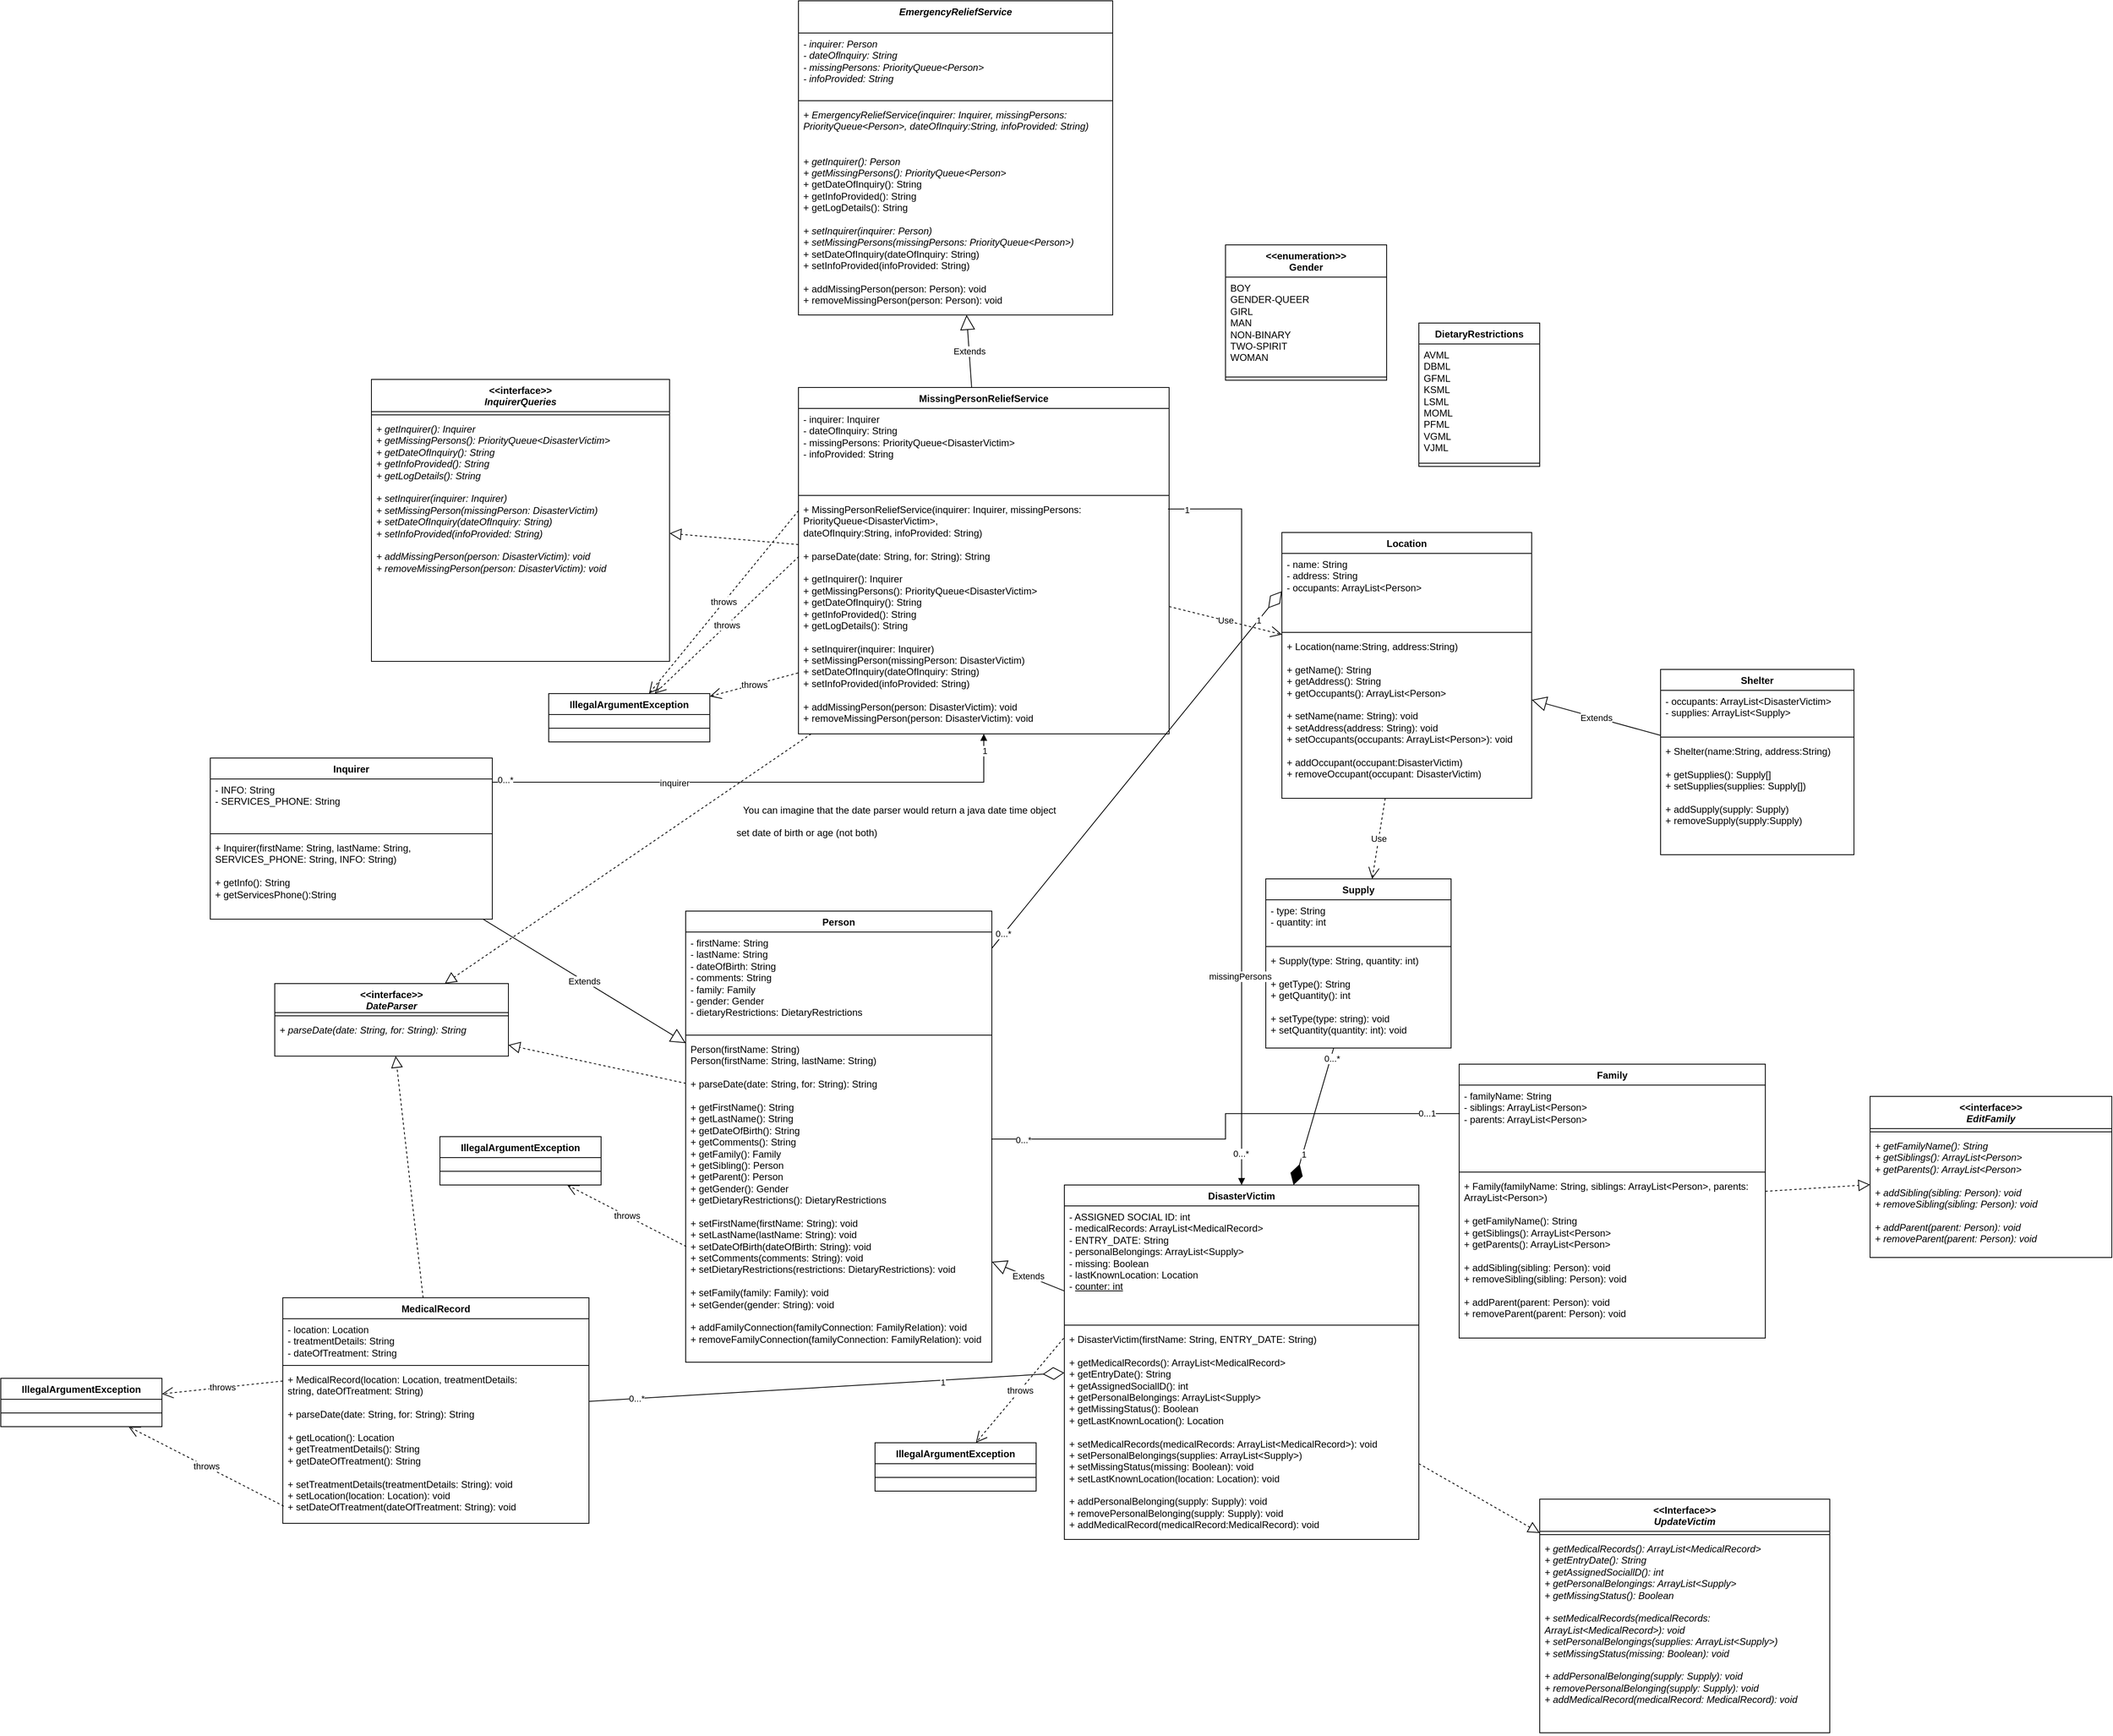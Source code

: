 <mxfile version="24.0.5" type="device">
  <diagram id="TzoWW7KKMy2ubQKhGPcB" name="Page-1">
    <mxGraphModel dx="1042" dy="3135" grid="1" gridSize="10" guides="1" tooltips="1" connect="1" arrows="1" fold="1" page="1" pageScale="1" pageWidth="5000" pageHeight="2600" math="0" shadow="0">
      <root>
        <mxCell id="0" />
        <mxCell id="1" parent="0" />
        <mxCell id="U78_huqTYP2t_q-OurNE-1" value="Person" style="swimlane;fontStyle=1;align=center;verticalAlign=top;childLayout=stackLayout;horizontal=1;startSize=26;horizontalStack=0;resizeParent=1;resizeParentMax=0;resizeLast=0;collapsible=1;marginBottom=0;whiteSpace=wrap;html=1;" parent="1" vertex="1">
          <mxGeometry x="1490" y="-1210" width="380" height="560" as="geometry" />
        </mxCell>
        <mxCell id="U78_huqTYP2t_q-OurNE-2" value="- firstName: String&lt;div&gt;- lastName: String&lt;/div&gt;&lt;div&gt;- dateOfBirth: String&lt;/div&gt;&lt;div&gt;- comments: String&lt;/div&gt;&lt;div&gt;&lt;div&gt;&lt;span style=&quot;background-color: initial;&quot;&gt;- family: Family&lt;/span&gt;&lt;/div&gt;&lt;div&gt;&lt;span style=&quot;background-color: initial;&quot;&gt;- gender: Gender&lt;/span&gt;&lt;/div&gt;&lt;/div&gt;&lt;div&gt;&lt;span style=&quot;background-color: initial;&quot;&gt;- dietaryRestrictions: DietaryRestrictions&lt;/span&gt;&lt;/div&gt;" style="text;strokeColor=none;fillColor=none;align=left;verticalAlign=top;spacingLeft=4;spacingRight=4;overflow=hidden;rotatable=0;points=[[0,0.5],[1,0.5]];portConstraint=eastwest;whiteSpace=wrap;html=1;" parent="U78_huqTYP2t_q-OurNE-1" vertex="1">
          <mxGeometry y="26" width="380" height="124" as="geometry" />
        </mxCell>
        <mxCell id="U78_huqTYP2t_q-OurNE-3" value="" style="line;strokeWidth=1;fillColor=none;align=left;verticalAlign=middle;spacingTop=-1;spacingLeft=3;spacingRight=3;rotatable=0;labelPosition=right;points=[];portConstraint=eastwest;strokeColor=inherit;" parent="U78_huqTYP2t_q-OurNE-1" vertex="1">
          <mxGeometry y="150" width="380" height="8" as="geometry" />
        </mxCell>
        <mxCell id="U78_huqTYP2t_q-OurNE-4" value="&lt;div&gt;&lt;span style=&quot;background-color: initial;&quot;&gt;Person(firstName: String)&lt;/span&gt;&lt;/div&gt;&lt;div&gt;&lt;span style=&quot;background-color: initial;&quot;&gt;Person(firstName: String, lastName: String)&lt;/span&gt;&lt;/div&gt;&lt;div&gt;&lt;span style=&quot;background-color: initial;&quot;&gt;&lt;br&gt;&lt;/span&gt;&lt;/div&gt;&lt;div&gt;&lt;span style=&quot;background-color: initial;&quot;&gt;+ parseDate(date: String, for: String): String&lt;/span&gt;&lt;/div&gt;&lt;div&gt;&lt;span style=&quot;background-color: initial;&quot;&gt;&lt;br&gt;&lt;/span&gt;&lt;/div&gt;&lt;div&gt;&lt;span style=&quot;background-color: initial;&quot;&gt;+ getFirstName(): String&lt;/span&gt;&lt;br&gt;&lt;/div&gt;&lt;div&gt;+ getLastName(): String&lt;/div&gt;&lt;div&gt;+ getDateOfBirth(): String&lt;/div&gt;&lt;div&gt;+ getComments(): String&lt;/div&gt;&lt;div&gt;+ getFamily(): Family&lt;/div&gt;&lt;div&gt;+ getSibling(): Person&lt;/div&gt;&lt;div&gt;+ getParent(): Person&lt;/div&gt;&lt;div&gt;&lt;span style=&quot;background-color: initial;&quot;&gt;+ getGender(): Gender&lt;/span&gt;&lt;br&gt;&lt;/div&gt;&lt;div&gt;&lt;span style=&quot;background-color: initial;&quot;&gt;+ getDietaryRestrictions(): DietaryRestrictions&lt;/span&gt;&lt;/div&gt;&lt;div&gt;&lt;span style=&quot;background-color: initial;&quot;&gt;&lt;br&gt;&lt;/span&gt;&lt;/div&gt;&lt;div&gt;+ setFirstName(firstName: String): void&lt;/div&gt;&lt;div&gt;+ setLastName(lastName: String): void&lt;/div&gt;&lt;div&gt;+ setDateOfBirth(dateOfBirth: String): void&lt;/div&gt;&lt;div&gt;+ setComments(comments: String): void&lt;/div&gt;&lt;div&gt;+ setDietaryRestrictions(restrictions: DietaryRestrictions): void&lt;/div&gt;&lt;div&gt;&lt;br&gt;&lt;/div&gt;&lt;div&gt;+ setFamily(family: Family): void&lt;/div&gt;&lt;div&gt;+ setGender(gender: String): void&lt;/div&gt;&lt;div&gt;&lt;br&gt;&lt;/div&gt;&lt;div&gt;+ addFamiIyConnection(famiIyConnection: FamilyReIation): void&lt;/div&gt;&lt;div&gt;+ removeFamilyConnection(familyConnection: FamilyRelation): void&lt;/div&gt;&lt;div&gt;&lt;br&gt;&lt;/div&gt;" style="text;strokeColor=none;fillColor=none;align=left;verticalAlign=top;spacingLeft=4;spacingRight=4;overflow=hidden;rotatable=0;points=[[0,0.5],[1,0.5]];portConstraint=eastwest;whiteSpace=wrap;html=1;" parent="U78_huqTYP2t_q-OurNE-1" vertex="1">
          <mxGeometry y="158" width="380" height="402" as="geometry" />
        </mxCell>
        <mxCell id="U78_huqTYP2t_q-OurNE-5" value="DisasterVictim" style="swimlane;fontStyle=1;align=center;verticalAlign=top;childLayout=stackLayout;horizontal=1;startSize=26;horizontalStack=0;resizeParent=1;resizeParentMax=0;resizeLast=0;collapsible=1;marginBottom=0;whiteSpace=wrap;html=1;" parent="1" vertex="1">
          <mxGeometry x="1960" y="-870" width="440" height="440" as="geometry" />
        </mxCell>
        <mxCell id="U78_huqTYP2t_q-OurNE-6" value="&lt;div&gt;&lt;span style=&quot;background-color: initial;&quot;&gt;- ASSIGNED SOCIAL ID: int&lt;/span&gt;&lt;br&gt;&lt;/div&gt;&lt;div&gt;- medicalRecords: ArrayList&amp;lt;MedicalRecord&amp;gt;&lt;/div&gt;&lt;div&gt;&lt;span style=&quot;background-color: initial;&quot;&gt;- ENTRY_DATE: String&lt;/span&gt;&lt;br&gt;&lt;/div&gt;&lt;div&gt;- personalBelongings: ArrayList&amp;lt;Supply&amp;gt;&lt;/div&gt;&lt;div&gt;&lt;span style=&quot;background-color: initial;&quot;&gt;- missing: Boolean&lt;/span&gt;&lt;br&gt;&lt;/div&gt;&lt;div&gt;&lt;span style=&quot;background-color: initial;&quot;&gt;- lastKnownLocation: Location&lt;/span&gt;&lt;/div&gt;&lt;div&gt;-&amp;nbsp;&lt;u&gt;counter: int&lt;/u&gt;&lt;/div&gt;" style="text;strokeColor=none;fillColor=none;align=left;verticalAlign=top;spacingLeft=4;spacingRight=4;overflow=hidden;rotatable=0;points=[[0,0.5],[1,0.5]];portConstraint=eastwest;whiteSpace=wrap;html=1;" parent="U78_huqTYP2t_q-OurNE-5" vertex="1">
          <mxGeometry y="26" width="440" height="144" as="geometry" />
        </mxCell>
        <mxCell id="U78_huqTYP2t_q-OurNE-7" value="" style="line;strokeWidth=1;fillColor=none;align=left;verticalAlign=middle;spacingTop=-1;spacingLeft=3;spacingRight=3;rotatable=0;labelPosition=right;points=[];portConstraint=eastwest;strokeColor=inherit;" parent="U78_huqTYP2t_q-OurNE-5" vertex="1">
          <mxGeometry y="170" width="440" height="8" as="geometry" />
        </mxCell>
        <mxCell id="U78_huqTYP2t_q-OurNE-8" value="&lt;div&gt;+ DisasterVictim(firstName: String, ENTRY_DATE: String)&lt;/div&gt;&lt;div&gt;&lt;br&gt;&lt;/div&gt;&lt;div&gt;&lt;div&gt;&lt;span style=&quot;background-color: initial;&quot;&gt;+ getMedicalRecords(): ArrayList&amp;lt;MedicalRecord&amp;gt;&lt;/span&gt;&lt;br&gt;&lt;/div&gt;&lt;div&gt;&lt;div&gt;+ getEntryDate(): String&lt;/div&gt;&lt;div&gt;+ getAssignedSociallD(): int&lt;/div&gt;&lt;div&gt;+ getPersonalBelongings: ArrayList&amp;lt;Supply&amp;gt;&lt;/div&gt;&lt;/div&gt;&lt;div&gt;&lt;div&gt;+ getMissingStatus(): Boolean&lt;/div&gt;&lt;div&gt;+ getLastKnownLocation(): Location&lt;/div&gt;&lt;div&gt;&lt;/div&gt;&lt;div&gt;&lt;br&gt;&lt;/div&gt;&lt;div&gt;+ setMedicalRecords(medicalRecords: ArrayList&amp;lt;MedicalRecord&amp;gt;): void&lt;/div&gt;&lt;div&gt;+ setPersonalBelongings(supplies: ArrayList&amp;lt;Supply&amp;gt;)&lt;/div&gt;&lt;/div&gt;&lt;div&gt;+ setMissingStatus(missing: Boolean): void&lt;br&gt;&lt;/div&gt;&lt;div&gt;+ setLastKnownLocation(location: Location): void&lt;/div&gt;&lt;div&gt;&lt;br&gt;&lt;/div&gt;&lt;div&gt;&lt;div&gt;+ addPersonalBelonging(supply: Supply): void&lt;/div&gt;&lt;div&gt;+ removePersonalBelonging(supply: Supply): void&lt;/div&gt;&lt;/div&gt;&lt;div&gt;+ addMedicalRecord(medicalRecord:MedicalRecord): void&lt;br&gt;&lt;/div&gt;&lt;div&gt;&lt;br&gt;&lt;/div&gt;&lt;/div&gt;" style="text;strokeColor=none;fillColor=none;align=left;verticalAlign=top;spacingLeft=4;spacingRight=4;overflow=hidden;rotatable=0;points=[[0,0.5],[1,0.5]];portConstraint=eastwest;whiteSpace=wrap;html=1;" parent="U78_huqTYP2t_q-OurNE-5" vertex="1">
          <mxGeometry y="178" width="440" height="262" as="geometry" />
        </mxCell>
        <mxCell id="U78_huqTYP2t_q-OurNE-9" value="Inquirer" style="swimlane;fontStyle=1;align=center;verticalAlign=top;childLayout=stackLayout;horizontal=1;startSize=26;horizontalStack=0;resizeParent=1;resizeParentMax=0;resizeLast=0;collapsible=1;marginBottom=0;whiteSpace=wrap;html=1;" parent="1" vertex="1">
          <mxGeometry x="900" y="-1400" width="350" height="200" as="geometry" />
        </mxCell>
        <mxCell id="U78_huqTYP2t_q-OurNE-10" value="- INFO: String&lt;div&gt;- SERVICES_PHONE: String&lt;/div&gt;" style="text;strokeColor=none;fillColor=none;align=left;verticalAlign=top;spacingLeft=4;spacingRight=4;overflow=hidden;rotatable=0;points=[[0,0.5],[1,0.5]];portConstraint=eastwest;whiteSpace=wrap;html=1;" parent="U78_huqTYP2t_q-OurNE-9" vertex="1">
          <mxGeometry y="26" width="350" height="64" as="geometry" />
        </mxCell>
        <mxCell id="U78_huqTYP2t_q-OurNE-11" value="" style="line;strokeWidth=1;fillColor=none;align=left;verticalAlign=middle;spacingTop=-1;spacingLeft=3;spacingRight=3;rotatable=0;labelPosition=right;points=[];portConstraint=eastwest;strokeColor=inherit;" parent="U78_huqTYP2t_q-OurNE-9" vertex="1">
          <mxGeometry y="90" width="350" height="8" as="geometry" />
        </mxCell>
        <mxCell id="U78_huqTYP2t_q-OurNE-12" value="&lt;div&gt;+ Inquirer(firstName: String, lastName: String, SERVICES_PHONE: String, INFO: String)&lt;/div&gt;&lt;div&gt;&lt;br&gt;&lt;/div&gt;&lt;div&gt;+ getInfo(): String&lt;/div&gt;&lt;div&gt;+ getServicesPhone():String&lt;/div&gt;" style="text;strokeColor=none;fillColor=none;align=left;verticalAlign=top;spacingLeft=4;spacingRight=4;overflow=hidden;rotatable=0;points=[[0,0.5],[1,0.5]];portConstraint=eastwest;whiteSpace=wrap;html=1;" parent="U78_huqTYP2t_q-OurNE-9" vertex="1">
          <mxGeometry y="98" width="350" height="102" as="geometry" />
        </mxCell>
        <mxCell id="U78_huqTYP2t_q-OurNE-13" value="Location" style="swimlane;fontStyle=1;align=center;verticalAlign=top;childLayout=stackLayout;horizontal=1;startSize=26;horizontalStack=0;resizeParent=1;resizeParentMax=0;resizeLast=0;collapsible=1;marginBottom=0;whiteSpace=wrap;html=1;" parent="1" vertex="1">
          <mxGeometry x="2230" y="-1680" width="310" height="330" as="geometry" />
        </mxCell>
        <mxCell id="U78_huqTYP2t_q-OurNE-14" value="&lt;div&gt;- name: String&lt;/div&gt;&lt;div&gt;- address: String&lt;/div&gt;&lt;div&gt;- occupants: ArrayList&amp;lt;Person&amp;gt;&lt;/div&gt;&lt;div&gt;&lt;br&gt;&lt;/div&gt;" style="text;strokeColor=none;fillColor=none;align=left;verticalAlign=top;spacingLeft=4;spacingRight=4;overflow=hidden;rotatable=0;points=[[0,0.5],[1,0.5]];portConstraint=eastwest;whiteSpace=wrap;html=1;" parent="U78_huqTYP2t_q-OurNE-13" vertex="1">
          <mxGeometry y="26" width="310" height="94" as="geometry" />
        </mxCell>
        <mxCell id="U78_huqTYP2t_q-OurNE-15" value="" style="line;strokeWidth=1;fillColor=none;align=left;verticalAlign=middle;spacingTop=-1;spacingLeft=3;spacingRight=3;rotatable=0;labelPosition=right;points=[];portConstraint=eastwest;strokeColor=inherit;" parent="U78_huqTYP2t_q-OurNE-13" vertex="1">
          <mxGeometry y="120" width="310" height="8" as="geometry" />
        </mxCell>
        <mxCell id="U78_huqTYP2t_q-OurNE-16" value="+ Location(name:String, address:String)&lt;div&gt;&lt;br&gt;+ getName(): String&lt;/div&gt;&lt;div&gt;+ getAddress(): String&lt;/div&gt;&lt;div&gt;+ getOccupants(): ArrayList&amp;lt;Person&amp;gt;&lt;/div&gt;&lt;div&gt;&lt;br&gt;+ setName(name: String): void&lt;br&gt;+ setAddress(address: String): void&lt;br&gt;+ setOccupants(occupants: ArrayList&amp;lt;Person&amp;gt;): void&lt;/div&gt;&lt;div&gt;&lt;br&gt;+ addOccupant(occupant:DisasterVictim)&lt;br&gt;+ removeOccupant(occupant: DisasterVictim)&lt;br&gt;&lt;br&gt;&lt;/div&gt;" style="text;strokeColor=none;fillColor=none;align=left;verticalAlign=top;spacingLeft=4;spacingRight=4;overflow=hidden;rotatable=0;points=[[0,0.5],[1,0.5]];portConstraint=eastwest;whiteSpace=wrap;html=1;" parent="U78_huqTYP2t_q-OurNE-13" vertex="1">
          <mxGeometry y="128" width="310" height="202" as="geometry" />
        </mxCell>
        <mxCell id="U78_huqTYP2t_q-OurNE-17" value="Shelter" style="swimlane;fontStyle=1;align=center;verticalAlign=top;childLayout=stackLayout;horizontal=1;startSize=26;horizontalStack=0;resizeParent=1;resizeParentMax=0;resizeLast=0;collapsible=1;marginBottom=0;whiteSpace=wrap;html=1;" parent="1" vertex="1">
          <mxGeometry x="2700" y="-1510" width="240" height="230" as="geometry" />
        </mxCell>
        <mxCell id="U78_huqTYP2t_q-OurNE-18" value="- occupants: ArrayList&amp;lt;DisasterVictim&amp;gt;&lt;div&gt;- supplies: ArrayList&amp;lt;Supply&amp;gt;&lt;br&gt;&lt;/div&gt;" style="text;strokeColor=none;fillColor=none;align=left;verticalAlign=top;spacingLeft=4;spacingRight=4;overflow=hidden;rotatable=0;points=[[0,0.5],[1,0.5]];portConstraint=eastwest;whiteSpace=wrap;html=1;" parent="U78_huqTYP2t_q-OurNE-17" vertex="1">
          <mxGeometry y="26" width="240" height="54" as="geometry" />
        </mxCell>
        <mxCell id="U78_huqTYP2t_q-OurNE-19" value="" style="line;strokeWidth=1;fillColor=none;align=left;verticalAlign=middle;spacingTop=-1;spacingLeft=3;spacingRight=3;rotatable=0;labelPosition=right;points=[];portConstraint=eastwest;strokeColor=inherit;" parent="U78_huqTYP2t_q-OurNE-17" vertex="1">
          <mxGeometry y="80" width="240" height="8" as="geometry" />
        </mxCell>
        <mxCell id="U78_huqTYP2t_q-OurNE-20" value="&lt;div&gt;+ Shelter(&lt;span style=&quot;background-color: initial;&quot;&gt;name:String, address:String&lt;/span&gt;&lt;span style=&quot;background-color: initial;&quot;&gt;)&lt;/span&gt;&lt;/div&gt;&lt;div&gt;&lt;br&gt;&lt;/div&gt;+ getSupplies(): Supply[]&lt;br&gt;+ setSupplies(supplies: Supply[])&lt;div&gt;&lt;br&gt;&lt;/div&gt;&lt;div&gt;+ addSupply(supply: Supply)&lt;br&gt;+ removeSupply(supply:Supply)&lt;br&gt;&lt;/div&gt;" style="text;strokeColor=none;fillColor=none;align=left;verticalAlign=top;spacingLeft=4;spacingRight=4;overflow=hidden;rotatable=0;points=[[0,0.5],[1,0.5]];portConstraint=eastwest;whiteSpace=wrap;html=1;" parent="U78_huqTYP2t_q-OurNE-17" vertex="1">
          <mxGeometry y="88" width="240" height="142" as="geometry" />
        </mxCell>
        <mxCell id="U78_huqTYP2t_q-OurNE-21" value="Extends" style="endArrow=block;endSize=16;endFill=0;html=1;rounded=0;" parent="1" source="U78_huqTYP2t_q-OurNE-5" target="U78_huqTYP2t_q-OurNE-4" edge="1">
          <mxGeometry width="160" relative="1" as="geometry">
            <mxPoint x="2160" y="-560" as="sourcePoint" />
            <mxPoint x="2120" y="-660" as="targetPoint" />
          </mxGeometry>
        </mxCell>
        <mxCell id="U78_huqTYP2t_q-OurNE-22" value="Extends" style="endArrow=block;endSize=16;endFill=0;html=1;rounded=0;" parent="1" source="U78_huqTYP2t_q-OurNE-9" target="U78_huqTYP2t_q-OurNE-1" edge="1">
          <mxGeometry width="160" relative="1" as="geometry">
            <mxPoint x="1740" y="-1144" as="sourcePoint" />
            <mxPoint x="2060" y="-1210" as="targetPoint" />
          </mxGeometry>
        </mxCell>
        <mxCell id="U78_huqTYP2t_q-OurNE-23" value="Extends" style="endArrow=block;endSize=16;endFill=0;html=1;rounded=0;" parent="1" source="U78_huqTYP2t_q-OurNE-17" target="U78_huqTYP2t_q-OurNE-13" edge="1">
          <mxGeometry width="160" relative="1" as="geometry">
            <mxPoint x="2719.5" y="-1250" as="sourcePoint" />
            <mxPoint x="2719.5" y="-1330" as="targetPoint" />
          </mxGeometry>
        </mxCell>
        <mxCell id="U78_huqTYP2t_q-OurNE-24" value="&lt;div&gt;&amp;lt;&amp;lt;enumeration&amp;gt;&amp;gt;&lt;/div&gt;Gender" style="swimlane;fontStyle=1;align=center;verticalAlign=top;childLayout=stackLayout;horizontal=1;startSize=40;horizontalStack=0;resizeParent=1;resizeParentMax=0;resizeLast=0;collapsible=1;marginBottom=0;whiteSpace=wrap;html=1;" parent="1" vertex="1">
          <mxGeometry x="2160" y="-2037" width="200" height="168" as="geometry">
            <mxRectangle x="290" y="-320" width="140" height="40" as="alternateBounds" />
          </mxGeometry>
        </mxCell>
        <mxCell id="U78_huqTYP2t_q-OurNE-25" value="&lt;div&gt;&lt;span style=&quot;background-color: initial;&quot;&gt;BOY&lt;/span&gt;&lt;br&gt;&lt;/div&gt;&lt;div&gt;GENDER-QUEER&lt;/div&gt;&lt;div&gt;GIRL&lt;/div&gt;&lt;div&gt;MAN&lt;/div&gt;&lt;div&gt;NON-BINARY&lt;/div&gt;&lt;div&gt;TWO-SPIRIT&lt;/div&gt;&lt;div&gt;WOMAN&lt;/div&gt;" style="text;strokeColor=none;fillColor=none;align=left;verticalAlign=top;spacingLeft=4;spacingRight=4;overflow=hidden;rotatable=0;points=[[0,0.5],[1,0.5]];portConstraint=eastwest;whiteSpace=wrap;html=1;" parent="U78_huqTYP2t_q-OurNE-24" vertex="1">
          <mxGeometry y="40" width="200" height="120" as="geometry" />
        </mxCell>
        <mxCell id="U78_huqTYP2t_q-OurNE-26" value="" style="line;strokeWidth=1;fillColor=none;align=left;verticalAlign=middle;spacingTop=-1;spacingLeft=3;spacingRight=3;rotatable=0;labelPosition=right;points=[];portConstraint=eastwest;strokeColor=inherit;" parent="U78_huqTYP2t_q-OurNE-24" vertex="1">
          <mxGeometry y="160" width="200" height="8" as="geometry" />
        </mxCell>
        <mxCell id="U78_huqTYP2t_q-OurNE-28" value="DietaryRestrictions" style="swimlane;fontStyle=1;align=center;verticalAlign=top;childLayout=stackLayout;horizontal=1;startSize=26;horizontalStack=0;resizeParent=1;resizeParentMax=0;resizeLast=0;collapsible=1;marginBottom=0;whiteSpace=wrap;html=1;" parent="1" vertex="1">
          <mxGeometry x="2400" y="-1940" width="150" height="178" as="geometry" />
        </mxCell>
        <mxCell id="U78_huqTYP2t_q-OurNE-29" value=" AVML&lt;br&gt;DBML&lt;br&gt;GFML&lt;br&gt;KSML&lt;br&gt;LSML&lt;br&gt;MOML&lt;br&gt;PFML&lt;br&gt;VGML&lt;br&gt;VJML" style="text;strokeColor=none;fillColor=none;align=left;verticalAlign=top;spacingLeft=4;spacingRight=4;overflow=hidden;rotatable=0;points=[[0,0.5],[1,0.5]];portConstraint=eastwest;whiteSpace=wrap;html=1;" parent="U78_huqTYP2t_q-OurNE-28" vertex="1">
          <mxGeometry y="26" width="150" height="144" as="geometry" />
        </mxCell>
        <mxCell id="U78_huqTYP2t_q-OurNE-30" value="" style="line;strokeWidth=1;fillColor=none;align=left;verticalAlign=middle;spacingTop=-1;spacingLeft=3;spacingRight=3;rotatable=0;labelPosition=right;points=[];portConstraint=eastwest;strokeColor=inherit;" parent="U78_huqTYP2t_q-OurNE-28" vertex="1">
          <mxGeometry y="170" width="150" height="8" as="geometry" />
        </mxCell>
        <mxCell id="U78_huqTYP2t_q-OurNE-32" value="&lt;div&gt;&lt;i style=&quot;background-color: initial;&quot;&gt;EmergencyReliefService&lt;/i&gt;&lt;br&gt;&lt;/div&gt;" style="swimlane;fontStyle=1;align=center;verticalAlign=top;childLayout=stackLayout;horizontal=1;startSize=40;horizontalStack=0;resizeParent=1;resizeParentMax=0;resizeLast=0;collapsible=1;marginBottom=0;whiteSpace=wrap;html=1;" parent="1" vertex="1">
          <mxGeometry x="1630" y="-2340" width="390" height="390" as="geometry" />
        </mxCell>
        <mxCell id="U78_huqTYP2t_q-OurNE-33" value="&lt;div&gt;&lt;i&gt;- inquirer: Person&lt;/i&gt;&lt;/div&gt;&lt;div&gt;&lt;i style=&quot;background-color: initial;&quot;&gt;- dateOflnquiry: String&lt;/i&gt;&lt;br&gt;&lt;/div&gt;&lt;div&gt;&lt;i style=&quot;background-color: initial;&quot;&gt;- missingPersons: PriorityQueue&amp;lt;Person&amp;gt;&lt;/i&gt;&lt;/div&gt;&lt;div&gt;&lt;i&gt;- infoProvided: String&lt;/i&gt;&lt;/div&gt;&lt;div&gt;&lt;br&gt;&lt;/div&gt;" style="text;strokeColor=none;fillColor=none;align=left;verticalAlign=top;spacingLeft=4;spacingRight=4;overflow=hidden;rotatable=0;points=[[0,0.5],[1,0.5]];portConstraint=eastwest;whiteSpace=wrap;html=1;" parent="U78_huqTYP2t_q-OurNE-32" vertex="1">
          <mxGeometry y="40" width="390" height="80" as="geometry" />
        </mxCell>
        <mxCell id="U78_huqTYP2t_q-OurNE-34" value="" style="line;strokeWidth=1;fillColor=none;align=left;verticalAlign=middle;spacingTop=-1;spacingLeft=3;spacingRight=3;rotatable=0;labelPosition=right;points=[];portConstraint=eastwest;strokeColor=inherit;" parent="U78_huqTYP2t_q-OurNE-32" vertex="1">
          <mxGeometry y="120" width="390" height="8" as="geometry" />
        </mxCell>
        <mxCell id="U78_huqTYP2t_q-OurNE-35" value="&lt;i&gt;+ EmergencyReliefService(inquirer: Inquirer, missingPersons: PriorityQueue&amp;lt;Person&amp;gt;, dateOfInquiry:String, infoProvided: String)&lt;/i&gt;&lt;div&gt;&lt;i&gt;&lt;br&gt;&lt;/i&gt;&lt;/div&gt;&lt;div&gt;&lt;i&gt;&lt;br&gt;+ getInquirer(): Person&lt;/i&gt;&lt;/div&gt;&lt;div&gt;&lt;i&gt;+ getMissingPersons(): PriorityQueue&amp;lt;Person&amp;gt;&lt;/i&gt;&lt;/div&gt;&lt;div&gt;+ getDateOfInquiry(): String&lt;br&gt;&lt;/div&gt;&lt;div&gt;+ getInfoProvided(): String&lt;br&gt;&lt;/div&gt;&lt;div&gt;+ getLogDetails(): String&lt;br&gt;&lt;/div&gt;&lt;div&gt;&lt;i&gt;&lt;br&gt;&lt;/i&gt;&lt;/div&gt;&lt;div&gt;&lt;i&gt;+ setInquirer(inquirer: Person)&lt;/i&gt;&lt;br&gt;&lt;i&gt;+ setMissingPersons(missingPersons: PriorityQueue&amp;lt;Person&amp;gt;)&lt;/i&gt;&lt;br&gt;+ setDateOfInquiry(dateOfInquiry: String)&lt;br&gt;+ setInfoProvided(infoProvided: String)&lt;/div&gt;&lt;div&gt;&lt;br&gt;&lt;/div&gt;&lt;div&gt;&lt;div&gt;+ addMissingPerson(person: Person): void&lt;/div&gt;&lt;div&gt;+ removeMissingPerson(person: Person): void&lt;/div&gt;&lt;/div&gt;" style="text;strokeColor=none;fillColor=none;align=left;verticalAlign=top;spacingLeft=4;spacingRight=4;overflow=hidden;rotatable=0;points=[[0,0.5],[1,0.5]];portConstraint=eastwest;whiteSpace=wrap;html=1;" parent="U78_huqTYP2t_q-OurNE-32" vertex="1">
          <mxGeometry y="128" width="390" height="262" as="geometry" />
        </mxCell>
        <mxCell id="U78_huqTYP2t_q-OurNE-36" value="MissingPersonReliefService" style="swimlane;fontStyle=1;align=center;verticalAlign=top;childLayout=stackLayout;horizontal=1;startSize=26;horizontalStack=0;resizeParent=1;resizeParentMax=0;resizeLast=0;collapsible=1;marginBottom=0;whiteSpace=wrap;html=1;" parent="1" vertex="1">
          <mxGeometry x="1630" y="-1860" width="460" height="430" as="geometry" />
        </mxCell>
        <mxCell id="U78_huqTYP2t_q-OurNE-37" value="&lt;div&gt;- inquirer: Inquirer&lt;/div&gt;&lt;div&gt;&lt;span style=&quot;background-color: initial;&quot;&gt;- dateOflnquiry: String&lt;/span&gt;&lt;br&gt;&lt;/div&gt;&lt;div&gt;&lt;span style=&quot;background-color: initial;&quot;&gt;- missingPersons: PriorityQueue&amp;lt;DisasterVictim&amp;gt;&lt;/span&gt;&lt;/div&gt;&lt;div&gt;- infoProvided: String&lt;/div&gt;" style="text;strokeColor=none;fillColor=none;align=left;verticalAlign=top;spacingLeft=4;spacingRight=4;overflow=hidden;rotatable=0;points=[[0,0.5],[1,0.5]];portConstraint=eastwest;whiteSpace=wrap;html=1;" parent="U78_huqTYP2t_q-OurNE-36" vertex="1">
          <mxGeometry y="26" width="460" height="104" as="geometry" />
        </mxCell>
        <mxCell id="U78_huqTYP2t_q-OurNE-38" value="" style="line;strokeWidth=1;fillColor=none;align=left;verticalAlign=middle;spacingTop=-1;spacingLeft=3;spacingRight=3;rotatable=0;labelPosition=right;points=[];portConstraint=eastwest;strokeColor=inherit;" parent="U78_huqTYP2t_q-OurNE-36" vertex="1">
          <mxGeometry y="130" width="460" height="8" as="geometry" />
        </mxCell>
        <mxCell id="U78_huqTYP2t_q-OurNE-39" value="+ MissingPersonReliefService(inquirer: Inquirer, missingPersons: PriorityQueue&amp;lt;DisasterVictim&amp;gt;,&lt;br&gt;dateOfInquiry:String, infoProvided: String)&lt;div&gt;&lt;br&gt;&lt;/div&gt;&lt;div&gt;+ parseDate(date: String, for: String): String&lt;/div&gt;&lt;div&gt;&lt;br&gt;+ getInquirer(): Inquirer&lt;/div&gt;&lt;div&gt;+ getMissingPersons(): PriorityQueue&amp;lt;DisasterVictim&amp;gt;&lt;/div&gt;&lt;div&gt;+ getDateOfInquiry(): String&lt;br&gt;&lt;/div&gt;&lt;div&gt;+ getInfoProvided(): String&lt;br&gt;&lt;/div&gt;&lt;div&gt;+ getLogDetails(): String&lt;br&gt;&lt;/div&gt;&lt;div&gt;&lt;br&gt;&lt;/div&gt;&lt;div&gt;+ setInquirer(inquirer: Inquirer)&lt;br&gt;+ setMissingPerson(missingPerson: DisasterVictim)&lt;br&gt;+ setDateOfInquiry(dateOfInquiry: String)&lt;br&gt;+ setInfoProvided(infoProvided: String)&lt;/div&gt;&lt;div&gt;&lt;br&gt;&lt;/div&gt;&lt;div&gt;+ addMissingPerson(person: DisasterVictim): void&lt;/div&gt;&lt;div&gt;+ removeMissingPerson(person: DisasterVictim): void&lt;/div&gt;" style="text;strokeColor=none;fillColor=none;align=left;verticalAlign=top;spacingLeft=4;spacingRight=4;overflow=hidden;rotatable=0;points=[[0,0.5],[1,0.5]];portConstraint=eastwest;whiteSpace=wrap;html=1;" parent="U78_huqTYP2t_q-OurNE-36" vertex="1">
          <mxGeometry y="138" width="460" height="292" as="geometry" />
        </mxCell>
        <mxCell id="U78_huqTYP2t_q-OurNE-40" value="" style="endArrow=block;dashed=1;endFill=0;endSize=12;html=1;rounded=0;" parent="1" source="U78_huqTYP2t_q-OurNE-36" target="U78_huqTYP2t_q-OurNE-66" edge="1">
          <mxGeometry width="160" relative="1" as="geometry">
            <mxPoint x="1550" y="-1730" as="sourcePoint" />
            <mxPoint x="1500" y="-1780" as="targetPoint" />
          </mxGeometry>
        </mxCell>
        <mxCell id="U78_huqTYP2t_q-OurNE-49" value="Family" style="swimlane;fontStyle=1;align=center;verticalAlign=top;childLayout=stackLayout;horizontal=1;startSize=26;horizontalStack=0;resizeParent=1;resizeParentMax=0;resizeLast=0;collapsible=1;marginBottom=0;whiteSpace=wrap;html=1;" parent="1" vertex="1">
          <mxGeometry x="2450" y="-1020" width="380" height="340" as="geometry" />
        </mxCell>
        <mxCell id="U78_huqTYP2t_q-OurNE-50" value="&lt;div&gt;- familyName: String&lt;/div&gt;&lt;div&gt;&lt;span style=&quot;background-color: initial;&quot;&gt;- siblings: ArrayList&amp;lt;Person&amp;gt;&lt;/span&gt;&lt;/div&gt;&lt;div&gt;&lt;span style=&quot;background-color: initial;&quot;&gt;- parents: ArrayList&amp;lt;Person&amp;gt;&lt;/span&gt;&lt;/div&gt;" style="text;strokeColor=none;fillColor=none;align=left;verticalAlign=top;spacingLeft=4;spacingRight=4;overflow=hidden;rotatable=0;points=[[0,0.5],[1,0.5]];portConstraint=eastwest;whiteSpace=wrap;html=1;" parent="U78_huqTYP2t_q-OurNE-49" vertex="1">
          <mxGeometry y="26" width="380" height="104" as="geometry" />
        </mxCell>
        <mxCell id="U78_huqTYP2t_q-OurNE-51" value="" style="line;strokeWidth=1;fillColor=none;align=left;verticalAlign=middle;spacingTop=-1;spacingLeft=3;spacingRight=3;rotatable=0;labelPosition=right;points=[];portConstraint=eastwest;strokeColor=inherit;" parent="U78_huqTYP2t_q-OurNE-49" vertex="1">
          <mxGeometry y="130" width="380" height="8" as="geometry" />
        </mxCell>
        <mxCell id="U78_huqTYP2t_q-OurNE-52" value="+ Family(familyName: String, siblings: ArrayList&amp;lt;Person&amp;gt;, parents: ArrayList&amp;lt;Person&amp;gt;)&lt;div&gt;&lt;br&gt;&lt;/div&gt;&lt;div&gt;+ getFamilyName(): String&lt;/div&gt;&lt;div&gt;+ getSiblings(): ArrayList&amp;lt;Person&amp;gt;&lt;/div&gt;&lt;div&gt;+ getParents(): ArrayList&amp;lt;Person&amp;gt;&lt;/div&gt;&lt;div&gt;&lt;br&gt;&lt;/div&gt;&lt;div&gt;+ addSibling(sibling: Person): void&lt;/div&gt;&lt;div&gt;+ removeSibling(sibling: Person): void&lt;/div&gt;&lt;div&gt;&lt;br&gt;&lt;/div&gt;&lt;div&gt;+ addParent(parent: Person): void&lt;/div&gt;&lt;div&gt;+ removeParent(parent: Person): void&lt;/div&gt;" style="text;strokeColor=none;fillColor=none;align=left;verticalAlign=top;spacingLeft=4;spacingRight=4;overflow=hidden;rotatable=0;points=[[0,0.5],[1,0.5]];portConstraint=eastwest;whiteSpace=wrap;html=1;" parent="U78_huqTYP2t_q-OurNE-49" vertex="1">
          <mxGeometry y="138" width="380" height="202" as="geometry" />
        </mxCell>
        <mxCell id="U78_huqTYP2t_q-OurNE-61" value="&amp;lt;&amp;lt;Interface&amp;gt;&amp;gt;&lt;div&gt;&lt;i&gt;UpdateVictim&lt;/i&gt;&lt;/div&gt;" style="swimlane;fontStyle=1;align=center;verticalAlign=top;childLayout=stackLayout;horizontal=1;startSize=40;horizontalStack=0;resizeParent=1;resizeParentMax=0;resizeLast=0;collapsible=1;marginBottom=0;whiteSpace=wrap;html=1;" parent="1" vertex="1">
          <mxGeometry x="2550" y="-480" width="360" height="290" as="geometry" />
        </mxCell>
        <mxCell id="U78_huqTYP2t_q-OurNE-63" value="" style="line;strokeWidth=1;fillColor=none;align=left;verticalAlign=middle;spacingTop=-1;spacingLeft=3;spacingRight=3;rotatable=0;labelPosition=right;points=[];portConstraint=eastwest;strokeColor=inherit;" parent="U78_huqTYP2t_q-OurNE-61" vertex="1">
          <mxGeometry y="40" width="360" height="8" as="geometry" />
        </mxCell>
        <mxCell id="U78_huqTYP2t_q-OurNE-64" value="&lt;div&gt;&lt;i style=&quot;background-color: initial;&quot;&gt;+ getMedicalRecords(): ArrayList&amp;lt;MedicalRecord&amp;gt;&lt;/i&gt;&lt;br&gt;&lt;/div&gt;&lt;div&gt;&lt;div&gt;&lt;i&gt;+ getEntryDate(): String&lt;/i&gt;&lt;/div&gt;&lt;div&gt;&lt;i&gt;+ getAssignedSociallD(): int&lt;/i&gt;&lt;/div&gt;&lt;div&gt;&lt;i&gt;+ getPersonalBelongings: ArrayList&amp;lt;Supply&amp;gt;&lt;/i&gt;&lt;/div&gt;&lt;/div&gt;&lt;div&gt;&lt;div&gt;&lt;i&gt;+ getMissingStatus(): Boolean&lt;/i&gt;&lt;/div&gt;&lt;div&gt;&lt;/div&gt;&lt;div&gt;&lt;i&gt;&lt;br&gt;&lt;/i&gt;&lt;/div&gt;&lt;div&gt;&lt;i&gt;+ setMedicalRecords(medicalRecords: ArrayList&amp;lt;MedicalRecord&amp;gt;): void&lt;/i&gt;&lt;/div&gt;&lt;div&gt;&lt;i&gt;+ setPersonalBelongings(supplies: ArrayList&amp;lt;Supply&amp;gt;)&lt;/i&gt;&lt;/div&gt;&lt;/div&gt;&lt;div&gt;&lt;i&gt;+ setMissingStatus(missing: Boolean): void&lt;br&gt;&lt;/i&gt;&lt;/div&gt;&lt;div&gt;&lt;i&gt;&lt;br&gt;&lt;/i&gt;&lt;/div&gt;&lt;div&gt;&lt;div&gt;&lt;i&gt;+ addPersonalBelonging(supply: Supply): void&lt;/i&gt;&lt;/div&gt;&lt;div&gt;&lt;i&gt;+ removePersonalBelonging(supply: Supply): void&lt;/i&gt;&lt;/div&gt;&lt;/div&gt;&lt;div&gt;&lt;i&gt;+ addMedicalRecord(medicalRecord: MedicalRecord): void&lt;br&gt;&lt;/i&gt;&lt;/div&gt;&lt;div&gt;&lt;br&gt;&lt;/div&gt;" style="text;strokeColor=none;fillColor=none;align=left;verticalAlign=top;spacingLeft=4;spacingRight=4;overflow=hidden;rotatable=0;points=[[0,0.5],[1,0.5]];portConstraint=eastwest;whiteSpace=wrap;html=1;" parent="U78_huqTYP2t_q-OurNE-61" vertex="1">
          <mxGeometry y="48" width="360" height="242" as="geometry" />
        </mxCell>
        <mxCell id="U78_huqTYP2t_q-OurNE-65" value="Extends" style="endArrow=block;endSize=16;endFill=0;html=1;rounded=0;" parent="1" source="U78_huqTYP2t_q-OurNE-36" target="U78_huqTYP2t_q-OurNE-32" edge="1">
          <mxGeometry width="160" relative="1" as="geometry">
            <mxPoint x="1820" y="-1700" as="sourcePoint" />
            <mxPoint x="1810" y="-1820" as="targetPoint" />
          </mxGeometry>
        </mxCell>
        <mxCell id="U78_huqTYP2t_q-OurNE-66" value="&amp;lt;&amp;lt;interface&amp;gt;&amp;gt;&lt;div&gt;&lt;i&gt;InquirerQueries&lt;/i&gt;&lt;/div&gt;" style="swimlane;fontStyle=1;align=center;verticalAlign=top;childLayout=stackLayout;horizontal=1;startSize=40;horizontalStack=0;resizeParent=1;resizeParentMax=0;resizeLast=0;collapsible=1;marginBottom=0;whiteSpace=wrap;html=1;" parent="1" vertex="1">
          <mxGeometry x="1100" y="-1870" width="370" height="350" as="geometry" />
        </mxCell>
        <mxCell id="U78_huqTYP2t_q-OurNE-67" value="" style="line;strokeWidth=1;fillColor=none;align=left;verticalAlign=middle;spacingTop=-1;spacingLeft=3;spacingRight=3;rotatable=0;labelPosition=right;points=[];portConstraint=eastwest;strokeColor=inherit;" parent="U78_huqTYP2t_q-OurNE-66" vertex="1">
          <mxGeometry y="40" width="370" height="8" as="geometry" />
        </mxCell>
        <mxCell id="U78_huqTYP2t_q-OurNE-68" value="&lt;div&gt;&lt;i&gt;+ getInquirer(): Inquirer&lt;/i&gt;&lt;/div&gt;&lt;div&gt;&lt;i&gt;+ getMissingPersons(): PriorityQueue&amp;lt;DisasterVictim&amp;gt;&lt;/i&gt;&lt;/div&gt;&lt;div&gt;&lt;i&gt;+ getDateOfInquiry(): String&lt;br&gt;&lt;/i&gt;&lt;/div&gt;&lt;div&gt;&lt;i&gt;+ getInfoProvided(): String&lt;br&gt;&lt;/i&gt;&lt;/div&gt;&lt;div&gt;&lt;i&gt;+ getLogDetails(): String&lt;br&gt;&lt;/i&gt;&lt;/div&gt;&lt;div&gt;&lt;i&gt;&lt;br&gt;&lt;/i&gt;&lt;/div&gt;&lt;div&gt;&lt;i&gt;+ setInquirer(inquirer: Inquirer)&lt;br&gt;+ setMissingPerson(missingPerson: DisasterVictim)&lt;br&gt;+ setDateOfInquiry(dateOfInquiry: String)&lt;br&gt;+ setInfoProvided(infoProvided: String)&lt;/i&gt;&lt;/div&gt;&lt;div&gt;&lt;i&gt;&lt;br&gt;&lt;/i&gt;&lt;/div&gt;&lt;div&gt;&lt;i&gt;+ addMissingPerson(person: DisasterVictim): void&lt;/i&gt;&lt;/div&gt;&lt;div&gt;&lt;i&gt;+ removeMissingPerson(person: DisasterVictim): void&lt;/i&gt;&lt;/div&gt;" style="text;strokeColor=none;fillColor=none;align=left;verticalAlign=top;spacingLeft=4;spacingRight=4;overflow=hidden;rotatable=0;points=[[0,0.5],[1,0.5]];portConstraint=eastwest;whiteSpace=wrap;html=1;" parent="U78_huqTYP2t_q-OurNE-66" vertex="1">
          <mxGeometry y="48" width="370" height="302" as="geometry" />
        </mxCell>
        <mxCell id="U78_huqTYP2t_q-OurNE-70" value="IllegalArgumentException" style="swimlane;fontStyle=1;align=center;verticalAlign=top;childLayout=stackLayout;horizontal=1;startSize=26;horizontalStack=0;resizeParent=1;resizeParentMax=0;resizeLast=0;collapsible=1;marginBottom=0;whiteSpace=wrap;html=1;" parent="1" vertex="1">
          <mxGeometry x="1725" y="-550" width="200" height="60" as="geometry" />
        </mxCell>
        <mxCell id="U78_huqTYP2t_q-OurNE-72" value="" style="line;strokeWidth=1;fillColor=none;align=left;verticalAlign=middle;spacingTop=-1;spacingLeft=3;spacingRight=3;rotatable=0;labelPosition=right;points=[];portConstraint=eastwest;strokeColor=inherit;" parent="U78_huqTYP2t_q-OurNE-70" vertex="1">
          <mxGeometry y="26" width="200" height="34" as="geometry" />
        </mxCell>
        <mxCell id="U78_huqTYP2t_q-OurNE-74" value="IllegalArgumentException" style="swimlane;fontStyle=1;align=center;verticalAlign=top;childLayout=stackLayout;horizontal=1;startSize=26;horizontalStack=0;resizeParent=1;resizeParentMax=0;resizeLast=0;collapsible=1;marginBottom=0;whiteSpace=wrap;html=1;" parent="1" vertex="1">
          <mxGeometry x="1185" y="-930" width="200" height="60" as="geometry" />
        </mxCell>
        <mxCell id="U78_huqTYP2t_q-OurNE-75" value="" style="line;strokeWidth=1;fillColor=none;align=left;verticalAlign=middle;spacingTop=-1;spacingLeft=3;spacingRight=3;rotatable=0;labelPosition=right;points=[];portConstraint=eastwest;strokeColor=inherit;" parent="U78_huqTYP2t_q-OurNE-74" vertex="1">
          <mxGeometry y="26" width="200" height="34" as="geometry" />
        </mxCell>
        <mxCell id="U78_huqTYP2t_q-OurNE-76" value="" style="endArrow=none;html=1;edgeStyle=orthogonalEdgeStyle;rounded=0;exitX=0.002;exitY=0.34;exitDx=0;exitDy=0;exitPerimeter=0;entryX=0.998;entryY=0.311;entryDx=0;entryDy=0;entryPerimeter=0;" parent="1" source="U78_huqTYP2t_q-OurNE-50" target="U78_huqTYP2t_q-OurNE-4" edge="1">
          <mxGeometry relative="1" as="geometry">
            <mxPoint x="2430" y="-960" as="sourcePoint" />
            <mxPoint x="2380" y="-870" as="targetPoint" />
          </mxGeometry>
        </mxCell>
        <mxCell id="U78_huqTYP2t_q-OurNE-80" value="0...1" style="edgeLabel;html=1;align=center;verticalAlign=middle;resizable=0;points=[];" parent="U78_huqTYP2t_q-OurNE-76" vertex="1" connectable="0">
          <mxGeometry x="-0.875" y="-1" relative="1" as="geometry">
            <mxPoint x="-3" as="offset" />
          </mxGeometry>
        </mxCell>
        <mxCell id="U78_huqTYP2t_q-OurNE-81" value="0...*" style="edgeLabel;html=1;align=center;verticalAlign=middle;resizable=0;points=[];" parent="U78_huqTYP2t_q-OurNE-76" vertex="1" connectable="0">
          <mxGeometry x="0.872" y="1" relative="1" as="geometry">
            <mxPoint as="offset" />
          </mxGeometry>
        </mxCell>
        <mxCell id="U78_huqTYP2t_q-OurNE-79" value="" style="endArrow=block;dashed=1;endFill=0;endSize=12;html=1;rounded=0;" parent="1" source="U78_huqTYP2t_q-OurNE-5" target="U78_huqTYP2t_q-OurNE-61" edge="1">
          <mxGeometry width="160" relative="1" as="geometry">
            <mxPoint x="2420" y="-450" as="sourcePoint" />
            <mxPoint x="2580" y="-450" as="targetPoint" />
          </mxGeometry>
        </mxCell>
        <mxCell id="U78_huqTYP2t_q-OurNE-82" value="throws" style="endArrow=open;endSize=12;dashed=1;html=1;rounded=0;exitX=-0.002;exitY=0.047;exitDx=0;exitDy=0;exitPerimeter=0;" parent="1" source="U78_huqTYP2t_q-OurNE-8" target="U78_huqTYP2t_q-OurNE-70" edge="1">
          <mxGeometry width="160" relative="1" as="geometry">
            <mxPoint x="1850" y="-350" as="sourcePoint" />
            <mxPoint x="2010" y="-350" as="targetPoint" />
          </mxGeometry>
        </mxCell>
        <mxCell id="U78_huqTYP2t_q-OurNE-85" value="throws" style="endArrow=open;endSize=12;dashed=1;html=1;rounded=0;exitX=0.002;exitY=0.643;exitDx=0;exitDy=0;exitPerimeter=0;" parent="1" source="U78_huqTYP2t_q-OurNE-4" target="U78_huqTYP2t_q-OurNE-74" edge="1">
          <mxGeometry width="160" relative="1" as="geometry">
            <mxPoint x="1930" y="-850" as="sourcePoint" />
            <mxPoint x="1811" y="-829" as="targetPoint" />
          </mxGeometry>
        </mxCell>
        <mxCell id="U78_huqTYP2t_q-OurNE-86" value="&amp;lt;&amp;lt;interface&amp;gt;&amp;gt;&lt;div&gt;&lt;i&gt;EditFamily&lt;/i&gt;&lt;/div&gt;" style="swimlane;fontStyle=1;align=center;verticalAlign=top;childLayout=stackLayout;horizontal=1;startSize=40;horizontalStack=0;resizeParent=1;resizeParentMax=0;resizeLast=0;collapsible=1;marginBottom=0;whiteSpace=wrap;html=1;" parent="1" vertex="1">
          <mxGeometry x="2960" y="-980" width="300" height="200" as="geometry" />
        </mxCell>
        <mxCell id="U78_huqTYP2t_q-OurNE-87" value="" style="line;strokeWidth=1;fillColor=none;align=left;verticalAlign=middle;spacingTop=-1;spacingLeft=3;spacingRight=3;rotatable=0;labelPosition=right;points=[];portConstraint=eastwest;strokeColor=inherit;" parent="U78_huqTYP2t_q-OurNE-86" vertex="1">
          <mxGeometry y="40" width="300" height="8" as="geometry" />
        </mxCell>
        <mxCell id="U78_huqTYP2t_q-OurNE-88" value="&lt;div&gt;&lt;i&gt;+ getFamilyName(): String&lt;/i&gt;&lt;/div&gt;&lt;div&gt;&lt;i&gt;+ getSiblings(): ArrayList&amp;lt;Person&amp;gt;&lt;/i&gt;&lt;/div&gt;&lt;div&gt;&lt;i&gt;+ getParents(): ArrayList&amp;lt;Person&amp;gt;&lt;/i&gt;&lt;/div&gt;&lt;div&gt;&lt;i&gt;&lt;br&gt;&lt;/i&gt;&lt;/div&gt;&lt;div&gt;&lt;i&gt;+ addSibling(sibling: Person): void&lt;/i&gt;&lt;/div&gt;&lt;div&gt;&lt;i&gt;+ removeSibling(sibling: Person): void&lt;/i&gt;&lt;/div&gt;&lt;div&gt;&lt;i&gt;&lt;br&gt;&lt;/i&gt;&lt;/div&gt;&lt;div&gt;&lt;i&gt;+ addParent(parent: Person): void&lt;/i&gt;&lt;/div&gt;&lt;div&gt;&lt;i&gt;+ removeParent(parent: Person): void&lt;/i&gt;&lt;/div&gt;" style="text;strokeColor=none;fillColor=none;align=left;verticalAlign=top;spacingLeft=4;spacingRight=4;overflow=hidden;rotatable=0;points=[[0,0.5],[1,0.5]];portConstraint=eastwest;whiteSpace=wrap;html=1;" parent="U78_huqTYP2t_q-OurNE-86" vertex="1">
          <mxGeometry y="48" width="300" height="152" as="geometry" />
        </mxCell>
        <mxCell id="U78_huqTYP2t_q-OurNE-89" value="" style="endArrow=block;dashed=1;endFill=0;endSize=12;html=1;rounded=0;" parent="1" source="U78_huqTYP2t_q-OurNE-49" target="U78_huqTYP2t_q-OurNE-86" edge="1">
          <mxGeometry width="160" relative="1" as="geometry">
            <mxPoint x="2810" y="-860" as="sourcePoint" />
            <mxPoint x="2970" y="-860" as="targetPoint" />
          </mxGeometry>
        </mxCell>
        <mxCell id="U78_huqTYP2t_q-OurNE-90" value="MedicalRecord" style="swimlane;fontStyle=1;align=center;verticalAlign=top;childLayout=stackLayout;horizontal=1;startSize=26;horizontalStack=0;resizeParent=1;resizeParentMax=0;resizeLast=0;collapsible=1;marginBottom=0;whiteSpace=wrap;html=1;" parent="1" vertex="1">
          <mxGeometry x="990" y="-730" width="380" height="280" as="geometry" />
        </mxCell>
        <mxCell id="U78_huqTYP2t_q-OurNE-91" value="&lt;div&gt;- location: Location&lt;/div&gt;&lt;div&gt;- treatmentDetails: String&lt;/div&gt;&lt;div&gt;- dateOfTreatment: String&lt;/div&gt;" style="text;strokeColor=none;fillColor=none;align=left;verticalAlign=top;spacingLeft=4;spacingRight=4;overflow=hidden;rotatable=0;points=[[0,0.5],[1,0.5]];portConstraint=eastwest;whiteSpace=wrap;html=1;" parent="U78_huqTYP2t_q-OurNE-90" vertex="1">
          <mxGeometry y="26" width="380" height="54" as="geometry" />
        </mxCell>
        <mxCell id="U78_huqTYP2t_q-OurNE-92" value="" style="line;strokeWidth=1;fillColor=none;align=left;verticalAlign=middle;spacingTop=-1;spacingLeft=3;spacingRight=3;rotatable=0;labelPosition=right;points=[];portConstraint=eastwest;strokeColor=inherit;" parent="U78_huqTYP2t_q-OurNE-90" vertex="1">
          <mxGeometry y="80" width="380" height="8" as="geometry" />
        </mxCell>
        <mxCell id="U78_huqTYP2t_q-OurNE-93" value="+ MedicalRecord(location: Location, treatmentDetails:&lt;br&gt;string, dateOfTreatment: String)&lt;div&gt;&lt;br&gt;&lt;/div&gt;&lt;div&gt;+ parseDate(date: String, for: String): String&lt;br&gt;&lt;div&gt;&lt;br&gt;+ getLocation(): Location&lt;/div&gt;&lt;div&gt;+ getTreatmentDetails(): String&lt;/div&gt;&lt;div&gt;+ getDateOfTreatment(): String&lt;br&gt;&lt;/div&gt;&lt;div&gt;&lt;br&gt;&lt;/div&gt;&lt;div&gt;+ setTreatmentDetails(treatmentDetails: String): void&lt;br&gt;+ setLocation(location: Location): void&lt;br&gt;+ setDateOfTreatment(dateOfTreatment: String): void&lt;/div&gt;&lt;/div&gt;" style="text;strokeColor=none;fillColor=none;align=left;verticalAlign=top;spacingLeft=4;spacingRight=4;overflow=hidden;rotatable=0;points=[[0,0.5],[1,0.5]];portConstraint=eastwest;whiteSpace=wrap;html=1;" parent="U78_huqTYP2t_q-OurNE-90" vertex="1">
          <mxGeometry y="88" width="380" height="192" as="geometry" />
        </mxCell>
        <mxCell id="U78_huqTYP2t_q-OurNE-94" value="IllegalArgumentException" style="swimlane;fontStyle=1;align=center;verticalAlign=top;childLayout=stackLayout;horizontal=1;startSize=26;horizontalStack=0;resizeParent=1;resizeParentMax=0;resizeLast=0;collapsible=1;marginBottom=0;whiteSpace=wrap;html=1;" parent="1" vertex="1">
          <mxGeometry x="640" y="-630" width="200" height="60" as="geometry" />
        </mxCell>
        <mxCell id="U78_huqTYP2t_q-OurNE-95" value="" style="line;strokeWidth=1;fillColor=none;align=left;verticalAlign=middle;spacingTop=-1;spacingLeft=3;spacingRight=3;rotatable=0;labelPosition=right;points=[];portConstraint=eastwest;strokeColor=inherit;" parent="U78_huqTYP2t_q-OurNE-94" vertex="1">
          <mxGeometry y="26" width="200" height="34" as="geometry" />
        </mxCell>
        <mxCell id="U78_huqTYP2t_q-OurNE-96" value="throws" style="endArrow=open;endSize=12;dashed=1;html=1;rounded=0;exitX=0;exitY=0.08;exitDx=0;exitDy=0;exitPerimeter=0;" parent="1" source="U78_huqTYP2t_q-OurNE-93" target="U78_huqTYP2t_q-OurNE-94" edge="1">
          <mxGeometry width="160" relative="1" as="geometry">
            <mxPoint x="1030" y="-530" as="sourcePoint" />
            <mxPoint x="990" y="-390" as="targetPoint" />
          </mxGeometry>
        </mxCell>
        <mxCell id="U78_huqTYP2t_q-OurNE-97" value="throws" style="endArrow=open;endSize=12;dashed=1;html=1;rounded=0;exitX=0.003;exitY=0.889;exitDx=0;exitDy=0;exitPerimeter=0;" parent="1" source="U78_huqTYP2t_q-OurNE-93" target="U78_huqTYP2t_q-OurNE-94" edge="1">
          <mxGeometry width="160" relative="1" as="geometry">
            <mxPoint x="1040" y="-470" as="sourcePoint" />
            <mxPoint x="920" y="-445" as="targetPoint" />
          </mxGeometry>
        </mxCell>
        <mxCell id="U78_huqTYP2t_q-OurNE-98" value="Supply" style="swimlane;fontStyle=1;align=center;verticalAlign=top;childLayout=stackLayout;horizontal=1;startSize=26;horizontalStack=0;resizeParent=1;resizeParentMax=0;resizeLast=0;collapsible=1;marginBottom=0;whiteSpace=wrap;html=1;" parent="1" vertex="1">
          <mxGeometry x="2210" y="-1250" width="230" height="210" as="geometry" />
        </mxCell>
        <mxCell id="U78_huqTYP2t_q-OurNE-99" value="- type: String&lt;div&gt;- quantity: int&lt;br/&gt;&lt;/div&gt;" style="text;strokeColor=none;fillColor=none;align=left;verticalAlign=top;spacingLeft=4;spacingRight=4;overflow=hidden;rotatable=0;points=[[0,0.5],[1,0.5]];portConstraint=eastwest;whiteSpace=wrap;html=1;" parent="U78_huqTYP2t_q-OurNE-98" vertex="1">
          <mxGeometry y="26" width="230" height="54" as="geometry" />
        </mxCell>
        <mxCell id="U78_huqTYP2t_q-OurNE-100" value="" style="line;strokeWidth=1;fillColor=none;align=left;verticalAlign=middle;spacingTop=-1;spacingLeft=3;spacingRight=3;rotatable=0;labelPosition=right;points=[];portConstraint=eastwest;strokeColor=inherit;" parent="U78_huqTYP2t_q-OurNE-98" vertex="1">
          <mxGeometry y="80" width="230" height="8" as="geometry" />
        </mxCell>
        <mxCell id="U78_huqTYP2t_q-OurNE-101" value="+ Supply(type: String, quantity: int)&lt;div&gt;&lt;br&gt;+ getType(): String&lt;div&gt;+ getQuantity(): int&lt;/div&gt;&lt;div&gt;&lt;br&gt;+ setType(type: string): void&lt;br&gt;+ setQuantity(quantity: int): void&lt;/div&gt;&lt;/div&gt;" style="text;strokeColor=none;fillColor=none;align=left;verticalAlign=top;spacingLeft=4;spacingRight=4;overflow=hidden;rotatable=0;points=[[0,0.5],[1,0.5]];portConstraint=eastwest;whiteSpace=wrap;html=1;" parent="U78_huqTYP2t_q-OurNE-98" vertex="1">
          <mxGeometry y="88" width="230" height="122" as="geometry" />
        </mxCell>
        <mxCell id="U78_huqTYP2t_q-OurNE-102" value="Use" style="endArrow=open;endSize=12;dashed=1;html=1;rounded=0;" parent="1" source="U78_huqTYP2t_q-OurNE-13" target="U78_huqTYP2t_q-OurNE-98" edge="1">
          <mxGeometry width="160" relative="1" as="geometry">
            <mxPoint x="2610" y="-1590" as="sourcePoint" />
            <mxPoint x="2770" y="-1590" as="targetPoint" />
          </mxGeometry>
        </mxCell>
        <mxCell id="U78_huqTYP2t_q-OurNE-103" value="" style="endArrow=block;endFill=1;html=1;edgeStyle=orthogonalEdgeStyle;align=left;verticalAlign=top;rounded=0;exitX=0.997;exitY=0.044;exitDx=0;exitDy=0;exitPerimeter=0;" parent="1" source="U78_huqTYP2t_q-OurNE-39" target="U78_huqTYP2t_q-OurNE-5" edge="1">
          <mxGeometry x="-1" relative="1" as="geometry">
            <mxPoint x="2120" y="-1690" as="sourcePoint" />
            <mxPoint x="2240" y="-900" as="targetPoint" />
          </mxGeometry>
        </mxCell>
        <mxCell id="U78_huqTYP2t_q-OurNE-105" value="1" style="edgeLabel;html=1;align=center;verticalAlign=middle;resizable=0;points=[];" parent="U78_huqTYP2t_q-OurNE-103" vertex="1" connectable="0">
          <mxGeometry x="-0.95" y="-1" relative="1" as="geometry">
            <mxPoint as="offset" />
          </mxGeometry>
        </mxCell>
        <mxCell id="U78_huqTYP2t_q-OurNE-106" value="0...*" style="edgeLabel;html=1;align=center;verticalAlign=middle;resizable=0;points=[];" parent="U78_huqTYP2t_q-OurNE-103" vertex="1" connectable="0">
          <mxGeometry x="0.916" y="-1" relative="1" as="geometry">
            <mxPoint as="offset" />
          </mxGeometry>
        </mxCell>
        <mxCell id="U78_huqTYP2t_q-OurNE-107" value="missingPersons" style="edgeLabel;html=1;align=center;verticalAlign=middle;resizable=0;points=[];" parent="U78_huqTYP2t_q-OurNE-103" vertex="1" connectable="0">
          <mxGeometry x="0.442" y="-2" relative="1" as="geometry">
            <mxPoint as="offset" />
          </mxGeometry>
        </mxCell>
        <mxCell id="U78_huqTYP2t_q-OurNE-108" value="" style="endArrow=diamondThin;endFill=0;endSize=24;html=1;rounded=0;entryX=0;entryY=0.5;entryDx=0;entryDy=0;" parent="1" source="U78_huqTYP2t_q-OurNE-1" target="U78_huqTYP2t_q-OurNE-14" edge="1">
          <mxGeometry width="160" relative="1" as="geometry">
            <mxPoint x="1960" y="-1270" as="sourcePoint" />
            <mxPoint x="2120" y="-1270" as="targetPoint" />
          </mxGeometry>
        </mxCell>
        <mxCell id="U78_huqTYP2t_q-OurNE-109" value="0...*" style="edgeLabel;html=1;align=center;verticalAlign=middle;resizable=0;points=[];" parent="U78_huqTYP2t_q-OurNE-108" vertex="1" connectable="0">
          <mxGeometry x="-0.918" y="1" relative="1" as="geometry">
            <mxPoint as="offset" />
          </mxGeometry>
        </mxCell>
        <mxCell id="U78_huqTYP2t_q-OurNE-110" value="1" style="edgeLabel;html=1;align=center;verticalAlign=middle;resizable=0;points=[];" parent="U78_huqTYP2t_q-OurNE-108" vertex="1" connectable="0">
          <mxGeometry x="0.841" y="-1" relative="1" as="geometry">
            <mxPoint x="-1" as="offset" />
          </mxGeometry>
        </mxCell>
        <mxCell id="U78_huqTYP2t_q-OurNE-111" value="" style="endArrow=diamondThin;endFill=1;endSize=24;html=1;rounded=0;" parent="1" source="U78_huqTYP2t_q-OurNE-98" target="U78_huqTYP2t_q-OurNE-5" edge="1">
          <mxGeometry width="160" relative="1" as="geometry">
            <mxPoint x="2240" y="-990" as="sourcePoint" />
            <mxPoint x="2400" y="-990" as="targetPoint" />
          </mxGeometry>
        </mxCell>
        <mxCell id="U78_huqTYP2t_q-OurNE-112" value="1" style="edgeLabel;html=1;align=center;verticalAlign=middle;resizable=0;points=[];" parent="U78_huqTYP2t_q-OurNE-111" vertex="1" connectable="0">
          <mxGeometry x="0.547" y="1" relative="1" as="geometry">
            <mxPoint as="offset" />
          </mxGeometry>
        </mxCell>
        <mxCell id="U78_huqTYP2t_q-OurNE-113" value="0...*" style="edgeLabel;html=1;align=center;verticalAlign=middle;resizable=0;points=[];" parent="U78_huqTYP2t_q-OurNE-111" vertex="1" connectable="0">
          <mxGeometry x="-0.849" y="1" relative="1" as="geometry">
            <mxPoint as="offset" />
          </mxGeometry>
        </mxCell>
        <mxCell id="U78_huqTYP2t_q-OurNE-114" value="" style="endArrow=diamondThin;endFill=0;endSize=24;html=1;rounded=0;" parent="1" source="U78_huqTYP2t_q-OurNE-90" target="U78_huqTYP2t_q-OurNE-5" edge="1">
          <mxGeometry width="160" relative="1" as="geometry">
            <mxPoint x="1360" y="-870" as="sourcePoint" />
            <mxPoint x="1660" y="-450" as="targetPoint" />
          </mxGeometry>
        </mxCell>
        <mxCell id="U78_huqTYP2t_q-OurNE-115" value="1" style="edgeLabel;html=1;align=center;verticalAlign=middle;resizable=0;points=[];" parent="U78_huqTYP2t_q-OurNE-114" vertex="1" connectable="0">
          <mxGeometry x="0.488" y="-2" relative="1" as="geometry">
            <mxPoint as="offset" />
          </mxGeometry>
        </mxCell>
        <mxCell id="U78_huqTYP2t_q-OurNE-116" value="0...*" style="edgeLabel;html=1;align=center;verticalAlign=middle;resizable=0;points=[];" parent="U78_huqTYP2t_q-OurNE-114" vertex="1" connectable="0">
          <mxGeometry x="-0.8" relative="1" as="geometry">
            <mxPoint as="offset" />
          </mxGeometry>
        </mxCell>
        <mxCell id="U78_huqTYP2t_q-OurNE-117" value="IllegalArgumentException" style="swimlane;fontStyle=1;align=center;verticalAlign=top;childLayout=stackLayout;horizontal=1;startSize=26;horizontalStack=0;resizeParent=1;resizeParentMax=0;resizeLast=0;collapsible=1;marginBottom=0;whiteSpace=wrap;html=1;" parent="1" vertex="1">
          <mxGeometry x="1320" y="-1480" width="200" height="60" as="geometry" />
        </mxCell>
        <mxCell id="U78_huqTYP2t_q-OurNE-118" value="" style="line;strokeWidth=1;fillColor=none;align=left;verticalAlign=middle;spacingTop=-1;spacingLeft=3;spacingRight=3;rotatable=0;labelPosition=right;points=[];portConstraint=eastwest;strokeColor=inherit;" parent="U78_huqTYP2t_q-OurNE-117" vertex="1">
          <mxGeometry y="26" width="200" height="34" as="geometry" />
        </mxCell>
        <mxCell id="U78_huqTYP2t_q-OurNE-119" value="throws" style="endArrow=open;endSize=12;dashed=1;html=1;rounded=0;exitX=-0.001;exitY=0.741;exitDx=0;exitDy=0;exitPerimeter=0;" parent="1" source="U78_huqTYP2t_q-OurNE-39" target="U78_huqTYP2t_q-OurNE-117" edge="1">
          <mxGeometry width="160" relative="1" as="geometry">
            <mxPoint x="1649" y="-1334" as="sourcePoint" />
            <mxPoint x="1400" y="-1146" as="targetPoint" />
          </mxGeometry>
        </mxCell>
        <mxCell id="U78_huqTYP2t_q-OurNE-120" value="" style="endArrow=block;endFill=1;html=1;edgeStyle=orthogonalEdgeStyle;align=left;verticalAlign=top;rounded=0;" parent="1" source="U78_huqTYP2t_q-OurNE-9" target="U78_huqTYP2t_q-OurNE-39" edge="1">
          <mxGeometry x="-1" relative="1" as="geometry">
            <mxPoint x="1530" y="-1350" as="sourcePoint" />
            <mxPoint x="1690" y="-1350" as="targetPoint" />
            <Array as="points">
              <mxPoint x="1230" y="-1370" />
              <mxPoint x="1860" y="-1370" />
            </Array>
          </mxGeometry>
        </mxCell>
        <mxCell id="U78_huqTYP2t_q-OurNE-122" value="inquirer" style="edgeLabel;html=1;align=center;verticalAlign=middle;resizable=0;points=[];" parent="U78_huqTYP2t_q-OurNE-120" vertex="1" connectable="0">
          <mxGeometry x="-0.326" y="-1" relative="1" as="geometry">
            <mxPoint as="offset" />
          </mxGeometry>
        </mxCell>
        <mxCell id="U78_huqTYP2t_q-OurNE-123" value="0...*" style="edgeLabel;html=1;align=center;verticalAlign=middle;resizable=0;points=[];" parent="U78_huqTYP2t_q-OurNE-120" vertex="1" connectable="0">
          <mxGeometry x="-0.954" y="3" relative="1" as="geometry">
            <mxPoint as="offset" />
          </mxGeometry>
        </mxCell>
        <mxCell id="U78_huqTYP2t_q-OurNE-124" value="1" style="edgeLabel;html=1;align=center;verticalAlign=middle;resizable=0;points=[];" parent="U78_huqTYP2t_q-OurNE-120" vertex="1" connectable="0">
          <mxGeometry x="0.937" y="-1" relative="1" as="geometry">
            <mxPoint as="offset" />
          </mxGeometry>
        </mxCell>
        <mxCell id="U78_huqTYP2t_q-OurNE-125" value="Use" style="endArrow=open;endSize=12;dashed=1;html=1;rounded=0;" parent="1" source="U78_huqTYP2t_q-OurNE-36" target="U78_huqTYP2t_q-OurNE-13" edge="1">
          <mxGeometry width="160" relative="1" as="geometry">
            <mxPoint x="2170" y="-1740" as="sourcePoint" />
            <mxPoint x="2210" y="-1520" as="targetPoint" />
          </mxGeometry>
        </mxCell>
        <mxCell id="zhFOmnSfMoZi6MDNvv0f-1" value="&amp;lt;&amp;lt;interface&amp;gt;&amp;gt;&lt;div&gt;&lt;i&gt;DateParser&lt;/i&gt;&lt;/div&gt;" style="swimlane;fontStyle=1;align=center;verticalAlign=top;childLayout=stackLayout;horizontal=1;startSize=36;horizontalStack=0;resizeParent=1;resizeParentMax=0;resizeLast=0;collapsible=1;marginBottom=0;whiteSpace=wrap;html=1;" vertex="1" parent="1">
          <mxGeometry x="980" y="-1120" width="290" height="90" as="geometry">
            <mxRectangle x="1040" y="-1120" width="110" height="40" as="alternateBounds" />
          </mxGeometry>
        </mxCell>
        <mxCell id="zhFOmnSfMoZi6MDNvv0f-3" value="" style="line;strokeWidth=1;fillColor=none;align=left;verticalAlign=middle;spacingTop=-1;spacingLeft=3;spacingRight=3;rotatable=0;labelPosition=right;points=[];portConstraint=eastwest;strokeColor=inherit;" vertex="1" parent="zhFOmnSfMoZi6MDNvv0f-1">
          <mxGeometry y="36" width="290" height="8" as="geometry" />
        </mxCell>
        <mxCell id="zhFOmnSfMoZi6MDNvv0f-4" value="&lt;i&gt;+ parseDate(date: String, for: String): String&lt;/i&gt;" style="text;strokeColor=none;fillColor=none;align=left;verticalAlign=top;spacingLeft=4;spacingRight=4;overflow=hidden;rotatable=0;points=[[0,0.5],[1,0.5]];portConstraint=eastwest;whiteSpace=wrap;html=1;" vertex="1" parent="zhFOmnSfMoZi6MDNvv0f-1">
          <mxGeometry y="44" width="290" height="46" as="geometry" />
        </mxCell>
        <mxCell id="zhFOmnSfMoZi6MDNvv0f-8" value="" style="endArrow=block;dashed=1;endFill=0;endSize=12;html=1;rounded=0;exitX=0.001;exitY=0.139;exitDx=0;exitDy=0;exitPerimeter=0;" edge="1" parent="1" source="U78_huqTYP2t_q-OurNE-4" target="zhFOmnSfMoZi6MDNvv0f-1">
          <mxGeometry width="160" relative="1" as="geometry">
            <mxPoint x="1610" y="-1220" as="sourcePoint" />
            <mxPoint x="1770" y="-1220" as="targetPoint" />
          </mxGeometry>
        </mxCell>
        <mxCell id="zhFOmnSfMoZi6MDNvv0f-9" value="" style="endArrow=block;dashed=1;endFill=0;endSize=12;html=1;rounded=0;" edge="1" parent="1" source="U78_huqTYP2t_q-OurNE-90" target="zhFOmnSfMoZi6MDNvv0f-1">
          <mxGeometry width="160" relative="1" as="geometry">
            <mxPoint x="960" y="-710" as="sourcePoint" />
            <mxPoint x="1120" y="-710" as="targetPoint" />
          </mxGeometry>
        </mxCell>
        <mxCell id="zhFOmnSfMoZi6MDNvv0f-10" value="throws" style="endArrow=open;endSize=12;dashed=1;html=1;rounded=0;exitX=0.001;exitY=0.246;exitDx=0;exitDy=0;exitPerimeter=0;" edge="1" parent="1" source="U78_huqTYP2t_q-OurNE-39" target="U78_huqTYP2t_q-OurNE-117">
          <mxGeometry width="160" relative="1" as="geometry">
            <mxPoint x="1640" y="-1496" as="sourcePoint" />
            <mxPoint x="1530" y="-1467" as="targetPoint" />
          </mxGeometry>
        </mxCell>
        <mxCell id="zhFOmnSfMoZi6MDNvv0f-11" value="" style="endArrow=block;dashed=1;endFill=0;endSize=12;html=1;rounded=0;" edge="1" parent="1" source="U78_huqTYP2t_q-OurNE-39" target="zhFOmnSfMoZi6MDNvv0f-1">
          <mxGeometry width="160" relative="1" as="geometry">
            <mxPoint x="1420" y="-1320" as="sourcePoint" />
            <mxPoint x="1580" y="-1320" as="targetPoint" />
          </mxGeometry>
        </mxCell>
        <mxCell id="zhFOmnSfMoZi6MDNvv0f-12" value="throws" style="endArrow=open;endSize=12;dashed=1;html=1;rounded=0;exitX=0;exitY=0.051;exitDx=0;exitDy=0;exitPerimeter=0;" edge="1" parent="1" source="U78_huqTYP2t_q-OurNE-39" target="U78_huqTYP2t_q-OurNE-117">
          <mxGeometry width="160" relative="1" as="geometry">
            <mxPoint x="1640" y="-1640" as="sourcePoint" />
            <mxPoint x="1462" y="-1470" as="targetPoint" />
          </mxGeometry>
        </mxCell>
        <mxCell id="zhFOmnSfMoZi6MDNvv0f-13" value="set date of birth or age (not both)" style="text;html=1;align=center;verticalAlign=middle;resizable=0;points=[];autosize=1;strokeColor=none;fillColor=none;" vertex="1" parent="1">
          <mxGeometry x="1540" y="-1322" width="200" height="30" as="geometry" />
        </mxCell>
        <mxCell id="zhFOmnSfMoZi6MDNvv0f-14" value="You can imagine that the date parser would return a java date time object" style="text;html=1;align=center;verticalAlign=middle;resizable=0;points=[];autosize=1;strokeColor=none;fillColor=none;" vertex="1" parent="1">
          <mxGeometry x="1550" y="-1350" width="410" height="30" as="geometry" />
        </mxCell>
      </root>
    </mxGraphModel>
  </diagram>
</mxfile>
